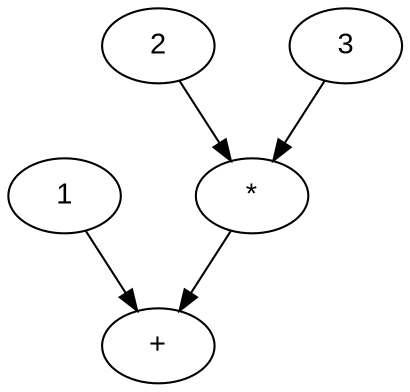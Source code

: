 digraph uttryck {
    nodesep=0.5
    node [shape="oval", fontname="arial"]
    expr1 [label = "1"]
    expr2 [label = "2"]
    expr3 [label = "3"]
    operator1 [ label="+"]
    operator2 [ label="*"]
    expr1 -> operator1
    operator2 -> operator1
    expr2 -> operator2
    expr3 -> operator2
}